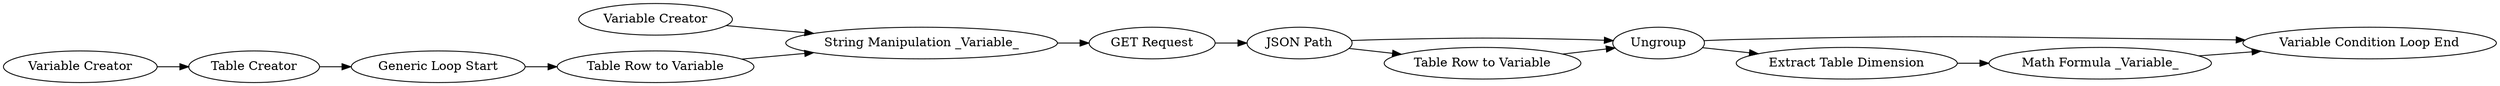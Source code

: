 digraph {
	235 -> 231
	230 -> 238
	236 -> 233
	232 -> 230
	242 -> 229
	233 -> 240
	238 -> 235
	230 -> 231
	228 -> 230
	234 -> 242
	241 -> 242
	228 -> 232
	229 -> 228
	240 -> 241
	232 [label="Table Row to Variable"]
	231 [label="Variable Condition Loop End"]
	233 [label="Table Creator"]
	228 [label="JSON Path"]
	229 [label="GET Request"]
	242 [label="String Manipulation _Variable_"]
	235 [label="Math Formula _Variable_"]
	236 [label="Variable Creator"]
	230 [label=Ungroup]
	241 [label="Table Row to Variable"]
	234 [label="Variable Creator"]
	238 [label="Extract Table Dimension"]
	240 [label="Generic Loop Start"]
	rankdir=LR
}
